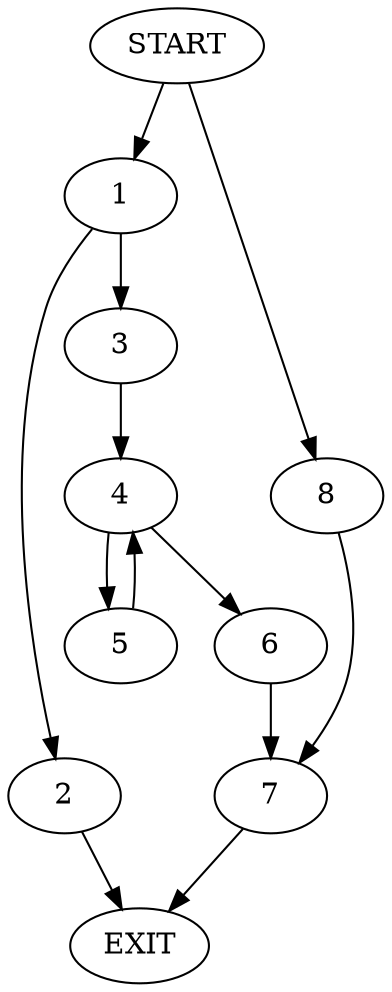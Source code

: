digraph {
0 [label="START"]
9 [label="EXIT"]
0 -> 1
1 -> 2
1 -> 3
2 -> 9
3 -> 4
4 -> 5
4 -> 6
5 -> 4
6 -> 7
7 -> 9
0 -> 8
8 -> 7
}
